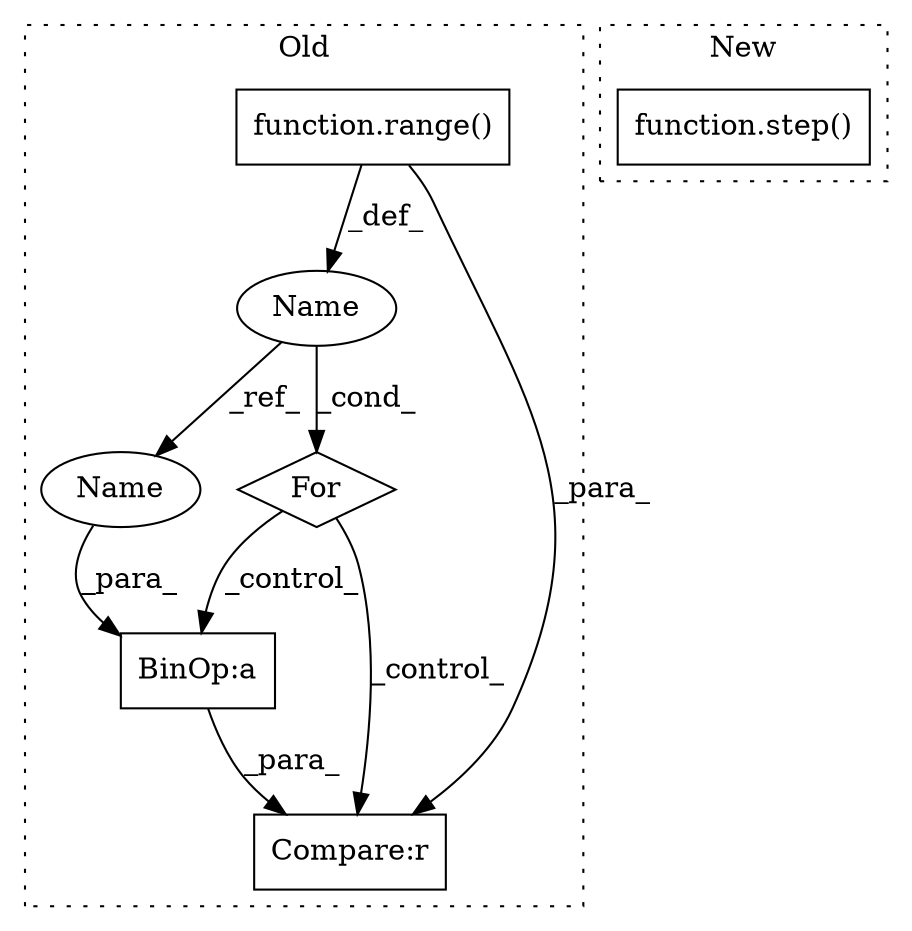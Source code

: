 digraph G {
subgraph cluster0 {
1 [label="function.range()" a="75" s="11027,11048" l="6,1" shape="box"];
3 [label="BinOp:a" a="82" s="11176" l="3" shape="box"];
4 [label="Name" a="87" s="11022" l="1" shape="ellipse"];
5 [label="For" a="107" s="11018,11049" l="4,10" shape="diamond"];
6 [label="Compare:r" a="40" s="11174" l="26" shape="box"];
7 [label="Name" a="87" s="11175" l="1" shape="ellipse"];
label = "Old";
style="dotted";
}
subgraph cluster1 {
2 [label="function.step()" a="75" s="11033,11041" l="5,1" shape="box"];
label = "New";
style="dotted";
}
1 -> 6 [label="_para_"];
1 -> 4 [label="_def_"];
3 -> 6 [label="_para_"];
4 -> 7 [label="_ref_"];
4 -> 5 [label="_cond_"];
5 -> 6 [label="_control_"];
5 -> 3 [label="_control_"];
7 -> 3 [label="_para_"];
}